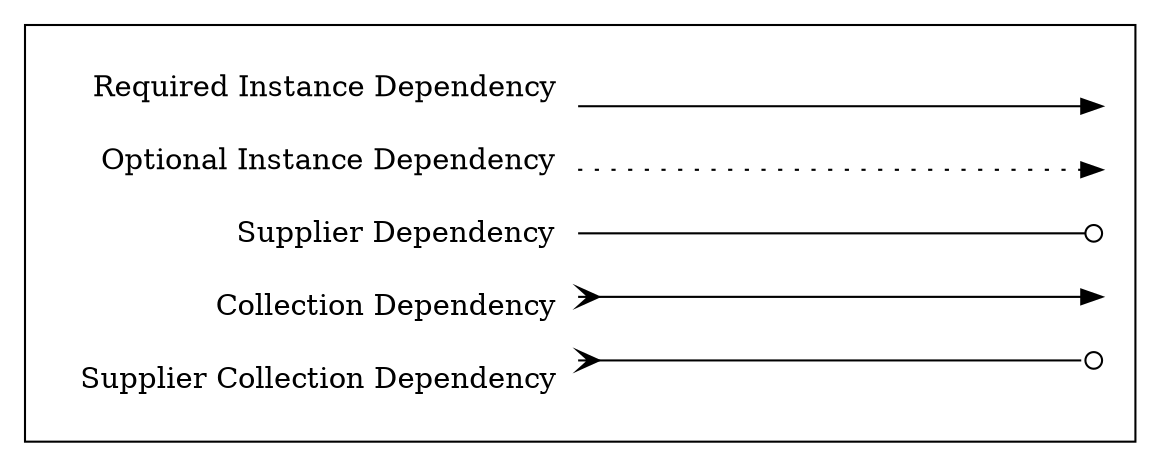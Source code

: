 digraph {
  rankdir=LR
  overlap = false;
  node [shape=plaintext]
  graph [splines=ortho]
  subgraph cluster_01 {
    key [label=<<table border="0" cellpadding="10" cellspacing="0" cellborder="0">
      <tr><td height="32" align="right" port="i1">Required Instance Dependency</td></tr>
      <tr><td height="32" align="right" port="i2">Optional Instance Dependency</td></tr>
      <tr><td height="32" align="right" port="i3">Supplier Dependency</td></tr>
      <tr><td height="32" align="right" port="i4">Collection Dependency</td></tr>
      <tr><td height="32" align="right" port="i5">Supplier Collection Dependency</td></tr>
      </table>>]
    key2 [label=<<table border="0" cellpadding="10" cellspacing="0" cellborder="0">
      <tr><td height="32" width="200" port="i1">&nbsp;</td></tr>
      <tr><td height="32" width="200" port="i2">&nbsp;</td></tr>
      <tr><td height="32" width="200" port="i3">&nbsp;</td></tr>
      <tr><td height="32" width="200" port="i4">&nbsp;</td></tr>
      <tr><td height="32" width="200" port="i5">&nbsp;</td></tr>
      </table>>]
    key:i5:e -> key2:i5:e [dir=both, arrowtail=odot, arrowhead=crow]
    key:i4:e -> key2:i4:e [dir=both, arrowtail=normal, arrowhead=crow]
    key:i3:e -> key2:i3:e [arrowhead=odot]
    key:i2:e -> key2:i2:e [style=dotted]
    key:i1:e -> key2:i1:e []
  }
}
